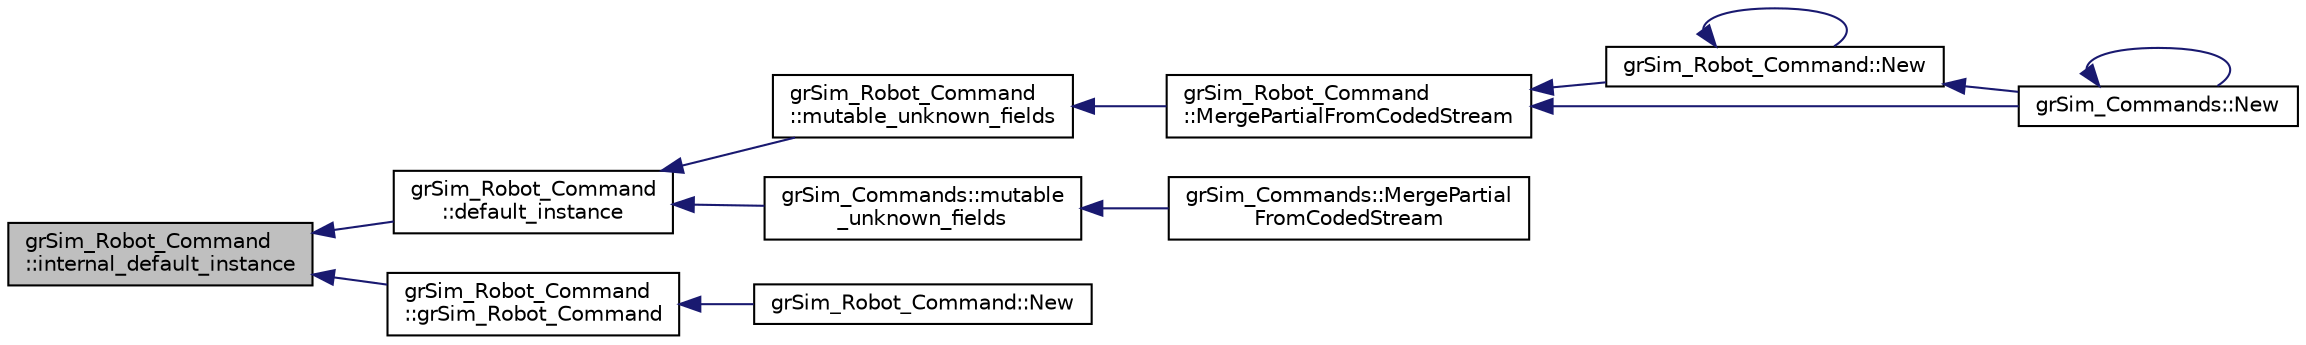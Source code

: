 digraph "grSim_Robot_Command::internal_default_instance"
{
 // INTERACTIVE_SVG=YES
  edge [fontname="Helvetica",fontsize="10",labelfontname="Helvetica",labelfontsize="10"];
  node [fontname="Helvetica",fontsize="10",shape=record];
  rankdir="LR";
  Node1 [label="grSim_Robot_Command\l::internal_default_instance",height=0.2,width=0.4,color="black", fillcolor="grey75", style="filled", fontcolor="black"];
  Node1 -> Node2 [dir="back",color="midnightblue",fontsize="10",style="solid",fontname="Helvetica"];
  Node2 [label="grSim_Robot_Command\l::default_instance",height=0.2,width=0.4,color="black", fillcolor="white", style="filled",URL="$d1/d68/classgr_sim___robot___command.html#afa93989158e8f7980e3a350fde09a1be"];
  Node2 -> Node3 [dir="back",color="midnightblue",fontsize="10",style="solid",fontname="Helvetica"];
  Node3 [label="grSim_Robot_Command\l::mutable_unknown_fields",height=0.2,width=0.4,color="black", fillcolor="white", style="filled",URL="$d1/d68/classgr_sim___robot___command.html#a03728ff14010b2c0bdeb247c05d6b9df"];
  Node3 -> Node4 [dir="back",color="midnightblue",fontsize="10",style="solid",fontname="Helvetica"];
  Node4 [label="grSim_Robot_Command\l::MergePartialFromCodedStream",height=0.2,width=0.4,color="black", fillcolor="white", style="filled",URL="$d1/d68/classgr_sim___robot___command.html#aaeb7712640fc114d14b1a28a3c38313a"];
  Node4 -> Node5 [dir="back",color="midnightblue",fontsize="10",style="solid",fontname="Helvetica"];
  Node5 [label="grSim_Robot_Command::New",height=0.2,width=0.4,color="black", fillcolor="white", style="filled",URL="$d1/d68/classgr_sim___robot___command.html#a76c74cbce2ec1fb5036810665baf3286"];
  Node5 -> Node5 [dir="back",color="midnightblue",fontsize="10",style="solid",fontname="Helvetica"];
  Node5 -> Node6 [dir="back",color="midnightblue",fontsize="10",style="solid",fontname="Helvetica"];
  Node6 [label="grSim_Commands::New",height=0.2,width=0.4,color="black", fillcolor="white", style="filled",URL="$d0/d13/classgr_sim___commands.html#a7cb453c060dfe17d1e950daa0dbb0b3b"];
  Node6 -> Node6 [dir="back",color="midnightblue",fontsize="10",style="solid",fontname="Helvetica"];
  Node4 -> Node6 [dir="back",color="midnightblue",fontsize="10",style="solid",fontname="Helvetica"];
  Node2 -> Node7 [dir="back",color="midnightblue",fontsize="10",style="solid",fontname="Helvetica"];
  Node7 [label="grSim_Commands::mutable\l_unknown_fields",height=0.2,width=0.4,color="black", fillcolor="white", style="filled",URL="$d0/d13/classgr_sim___commands.html#a935e42d370b192002d6f4b7941d44159"];
  Node7 -> Node8 [dir="back",color="midnightblue",fontsize="10",style="solid",fontname="Helvetica"];
  Node8 [label="grSim_Commands::MergePartial\lFromCodedStream",height=0.2,width=0.4,color="black", fillcolor="white", style="filled",URL="$d0/d13/classgr_sim___commands.html#afbe5ad8dff83a131fcb721f44c281a4d"];
  Node1 -> Node9 [dir="back",color="midnightblue",fontsize="10",style="solid",fontname="Helvetica"];
  Node9 [label="grSim_Robot_Command\l::grSim_Robot_Command",height=0.2,width=0.4,color="black", fillcolor="white", style="filled",URL="$d1/d68/classgr_sim___robot___command.html#aa79dbe84aed7f2d16abbfaa19538b4c3"];
  Node9 -> Node10 [dir="back",color="midnightblue",fontsize="10",style="solid",fontname="Helvetica"];
  Node10 [label="grSim_Robot_Command::New",height=0.2,width=0.4,color="black", fillcolor="white", style="filled",URL="$d1/d68/classgr_sim___robot___command.html#a5b566bbaa3ee7e8de9a405a6efc8eac5"];
}
